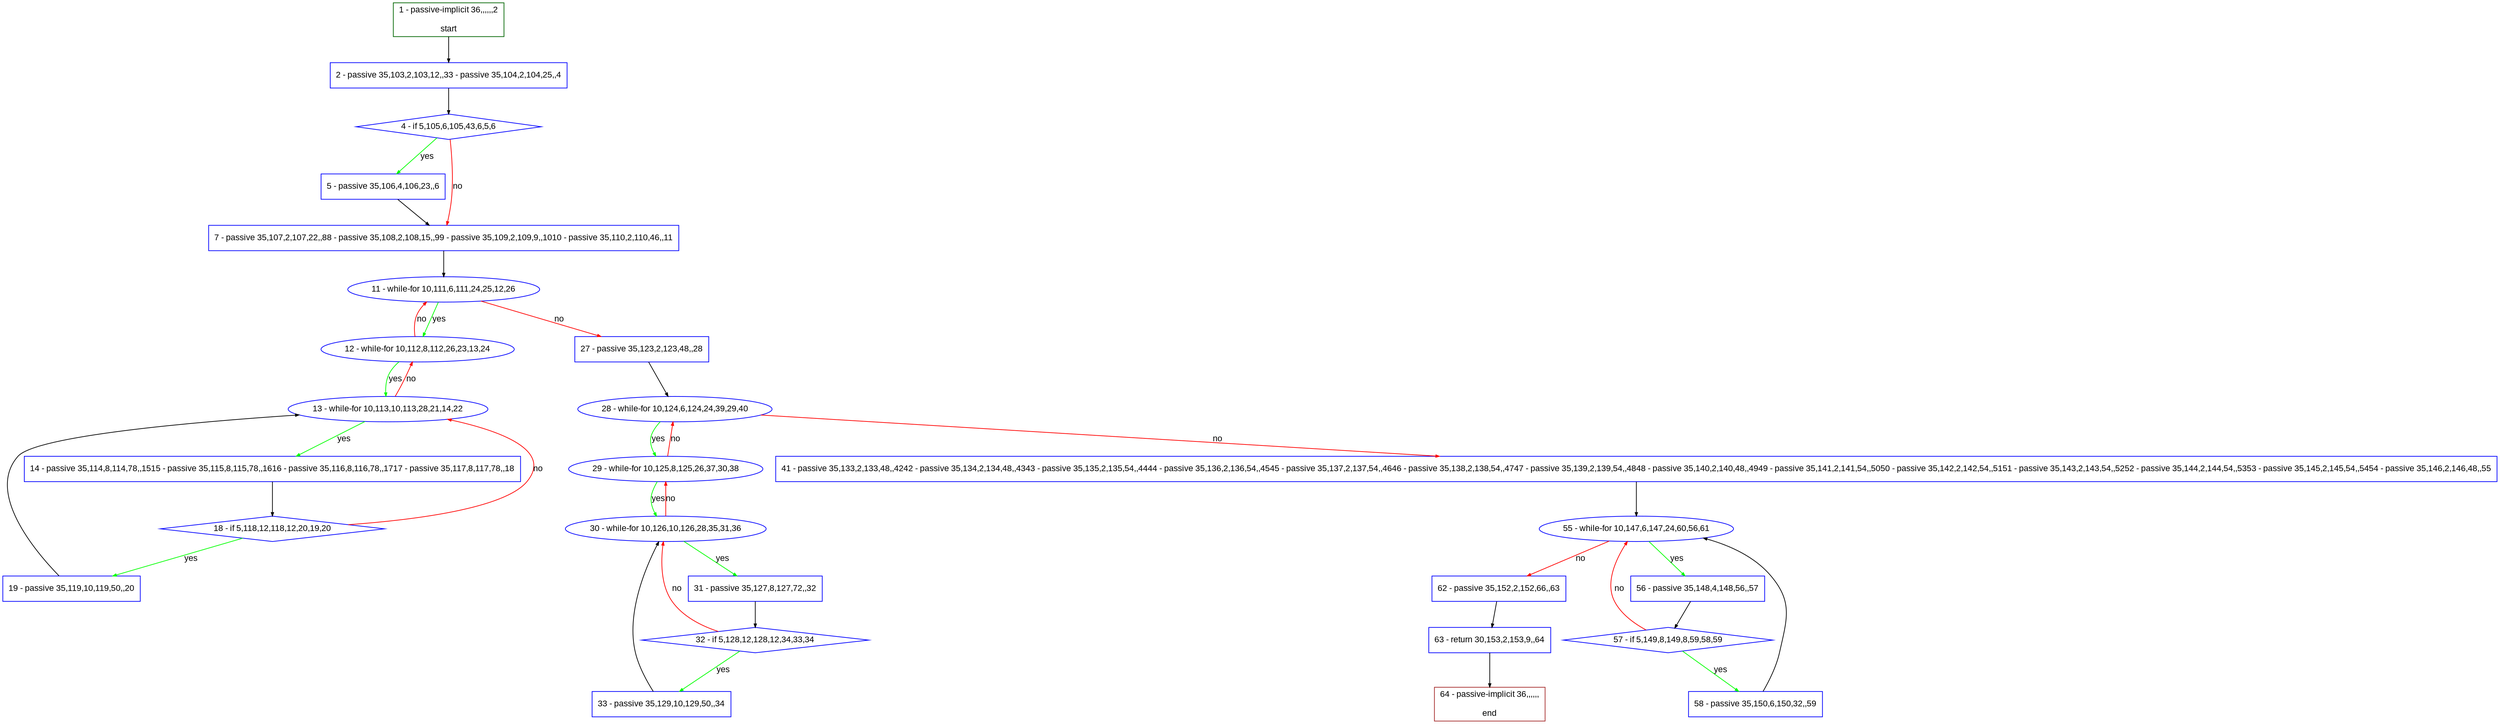 digraph "" {
  graph [pack="true", label="", fontsize="12", packmode="clust", fontname="Arial", fillcolor="#FFFFCC", bgcolor="white", style="rounded,filled", compound="true"];
  node [node_initialized="no", label="", color="grey", fontsize="12", fillcolor="white", fontname="Arial", style="filled", shape="rectangle", compound="true", fixedsize="false"];
  edge [fontcolor="black", arrowhead="normal", arrowtail="none", arrowsize="0.5", ltail="", label="", color="black", fontsize="12", lhead="", fontname="Arial", dir="forward", compound="true"];
  __N1 [label="2 - passive 35,103,2,103,12,,33 - passive 35,104,2,104,25,,4", color="#0000ff", fillcolor="#ffffff", style="filled", shape="box"];
  __N2 [label="1 - passive-implicit 36,,,,,,2\n\nstart", color="#006400", fillcolor="#ffffff", style="filled", shape="box"];
  __N3 [label="4 - if 5,105,6,105,43,6,5,6", color="#0000ff", fillcolor="#ffffff", style="filled", shape="diamond"];
  __N4 [label="5 - passive 35,106,4,106,23,,6", color="#0000ff", fillcolor="#ffffff", style="filled", shape="box"];
  __N5 [label="7 - passive 35,107,2,107,22,,88 - passive 35,108,2,108,15,,99 - passive 35,109,2,109,9,,1010 - passive 35,110,2,110,46,,11", color="#0000ff", fillcolor="#ffffff", style="filled", shape="box"];
  __N6 [label="11 - while-for 10,111,6,111,24,25,12,26", color="#0000ff", fillcolor="#ffffff", style="filled", shape="oval"];
  __N7 [label="12 - while-for 10,112,8,112,26,23,13,24", color="#0000ff", fillcolor="#ffffff", style="filled", shape="oval"];
  __N8 [label="27 - passive 35,123,2,123,48,,28", color="#0000ff", fillcolor="#ffffff", style="filled", shape="box"];
  __N9 [label="13 - while-for 10,113,10,113,28,21,14,22", color="#0000ff", fillcolor="#ffffff", style="filled", shape="oval"];
  __N10 [label="14 - passive 35,114,8,114,78,,1515 - passive 35,115,8,115,78,,1616 - passive 35,116,8,116,78,,1717 - passive 35,117,8,117,78,,18", color="#0000ff", fillcolor="#ffffff", style="filled", shape="box"];
  __N11 [label="18 - if 5,118,12,118,12,20,19,20", color="#0000ff", fillcolor="#ffffff", style="filled", shape="diamond"];
  __N12 [label="19 - passive 35,119,10,119,50,,20", color="#0000ff", fillcolor="#ffffff", style="filled", shape="box"];
  __N13 [label="28 - while-for 10,124,6,124,24,39,29,40", color="#0000ff", fillcolor="#ffffff", style="filled", shape="oval"];
  __N14 [label="29 - while-for 10,125,8,125,26,37,30,38", color="#0000ff", fillcolor="#ffffff", style="filled", shape="oval"];
  __N15 [label="41 - passive 35,133,2,133,48,,4242 - passive 35,134,2,134,48,,4343 - passive 35,135,2,135,54,,4444 - passive 35,136,2,136,54,,4545 - passive 35,137,2,137,54,,4646 - passive 35,138,2,138,54,,4747 - passive 35,139,2,139,54,,4848 - passive 35,140,2,140,48,,4949 - passive 35,141,2,141,54,,5050 - passive 35,142,2,142,54,,5151 - passive 35,143,2,143,54,,5252 - passive 35,144,2,144,54,,5353 - passive 35,145,2,145,54,,5454 - passive 35,146,2,146,48,,55", color="#0000ff", fillcolor="#ffffff", style="filled", shape="box"];
  __N16 [label="30 - while-for 10,126,10,126,28,35,31,36", color="#0000ff", fillcolor="#ffffff", style="filled", shape="oval"];
  __N17 [label="31 - passive 35,127,8,127,72,,32", color="#0000ff", fillcolor="#ffffff", style="filled", shape="box"];
  __N18 [label="32 - if 5,128,12,128,12,34,33,34", color="#0000ff", fillcolor="#ffffff", style="filled", shape="diamond"];
  __N19 [label="33 - passive 35,129,10,129,50,,34", color="#0000ff", fillcolor="#ffffff", style="filled", shape="box"];
  __N20 [label="55 - while-for 10,147,6,147,24,60,56,61", color="#0000ff", fillcolor="#ffffff", style="filled", shape="oval"];
  __N21 [label="56 - passive 35,148,4,148,56,,57", color="#0000ff", fillcolor="#ffffff", style="filled", shape="box"];
  __N22 [label="62 - passive 35,152,2,152,66,,63", color="#0000ff", fillcolor="#ffffff", style="filled", shape="box"];
  __N23 [label="57 - if 5,149,8,149,8,59,58,59", color="#0000ff", fillcolor="#ffffff", style="filled", shape="diamond"];
  __N24 [label="58 - passive 35,150,6,150,32,,59", color="#0000ff", fillcolor="#ffffff", style="filled", shape="box"];
  __N25 [label="63 - return 30,153,2,153,9,,64", color="#0000ff", fillcolor="#ffffff", style="filled", shape="box"];
  __N26 [label="64 - passive-implicit 36,,,,,,\n\nend", color="#a52a2a", fillcolor="#ffffff", style="filled", shape="box"];
  __N2 -> __N1 [arrowhead="normal", arrowtail="none", color="#000000", label="", dir="forward"];
  __N1 -> __N3 [arrowhead="normal", arrowtail="none", color="#000000", label="", dir="forward"];
  __N3 -> __N4 [arrowhead="normal", arrowtail="none", color="#00ff00", label="yes", dir="forward"];
  __N3 -> __N5 [arrowhead="normal", arrowtail="none", color="#ff0000", label="no", dir="forward"];
  __N4 -> __N5 [arrowhead="normal", arrowtail="none", color="#000000", label="", dir="forward"];
  __N5 -> __N6 [arrowhead="normal", arrowtail="none", color="#000000", label="", dir="forward"];
  __N6 -> __N7 [arrowhead="normal", arrowtail="none", color="#00ff00", label="yes", dir="forward"];
  __N7 -> __N6 [arrowhead="normal", arrowtail="none", color="#ff0000", label="no", dir="forward"];
  __N6 -> __N8 [arrowhead="normal", arrowtail="none", color="#ff0000", label="no", dir="forward"];
  __N7 -> __N9 [arrowhead="normal", arrowtail="none", color="#00ff00", label="yes", dir="forward"];
  __N9 -> __N7 [arrowhead="normal", arrowtail="none", color="#ff0000", label="no", dir="forward"];
  __N9 -> __N10 [arrowhead="normal", arrowtail="none", color="#00ff00", label="yes", dir="forward"];
  __N10 -> __N11 [arrowhead="normal", arrowtail="none", color="#000000", label="", dir="forward"];
  __N11 -> __N9 [arrowhead="normal", arrowtail="none", color="#ff0000", label="no", dir="forward"];
  __N11 -> __N12 [arrowhead="normal", arrowtail="none", color="#00ff00", label="yes", dir="forward"];
  __N12 -> __N9 [arrowhead="normal", arrowtail="none", color="#000000", label="", dir="forward"];
  __N8 -> __N13 [arrowhead="normal", arrowtail="none", color="#000000", label="", dir="forward"];
  __N13 -> __N14 [arrowhead="normal", arrowtail="none", color="#00ff00", label="yes", dir="forward"];
  __N14 -> __N13 [arrowhead="normal", arrowtail="none", color="#ff0000", label="no", dir="forward"];
  __N13 -> __N15 [arrowhead="normal", arrowtail="none", color="#ff0000", label="no", dir="forward"];
  __N14 -> __N16 [arrowhead="normal", arrowtail="none", color="#00ff00", label="yes", dir="forward"];
  __N16 -> __N14 [arrowhead="normal", arrowtail="none", color="#ff0000", label="no", dir="forward"];
  __N16 -> __N17 [arrowhead="normal", arrowtail="none", color="#00ff00", label="yes", dir="forward"];
  __N17 -> __N18 [arrowhead="normal", arrowtail="none", color="#000000", label="", dir="forward"];
  __N18 -> __N16 [arrowhead="normal", arrowtail="none", color="#ff0000", label="no", dir="forward"];
  __N18 -> __N19 [arrowhead="normal", arrowtail="none", color="#00ff00", label="yes", dir="forward"];
  __N19 -> __N16 [arrowhead="normal", arrowtail="none", color="#000000", label="", dir="forward"];
  __N15 -> __N20 [arrowhead="normal", arrowtail="none", color="#000000", label="", dir="forward"];
  __N20 -> __N21 [arrowhead="normal", arrowtail="none", color="#00ff00", label="yes", dir="forward"];
  __N20 -> __N22 [arrowhead="normal", arrowtail="none", color="#ff0000", label="no", dir="forward"];
  __N21 -> __N23 [arrowhead="normal", arrowtail="none", color="#000000", label="", dir="forward"];
  __N23 -> __N20 [arrowhead="normal", arrowtail="none", color="#ff0000", label="no", dir="forward"];
  __N23 -> __N24 [arrowhead="normal", arrowtail="none", color="#00ff00", label="yes", dir="forward"];
  __N24 -> __N20 [arrowhead="normal", arrowtail="none", color="#000000", label="", dir="forward"];
  __N22 -> __N25 [arrowhead="normal", arrowtail="none", color="#000000", label="", dir="forward"];
  __N25 -> __N26 [arrowhead="normal", arrowtail="none", color="#000000", label="", dir="forward"];
}
